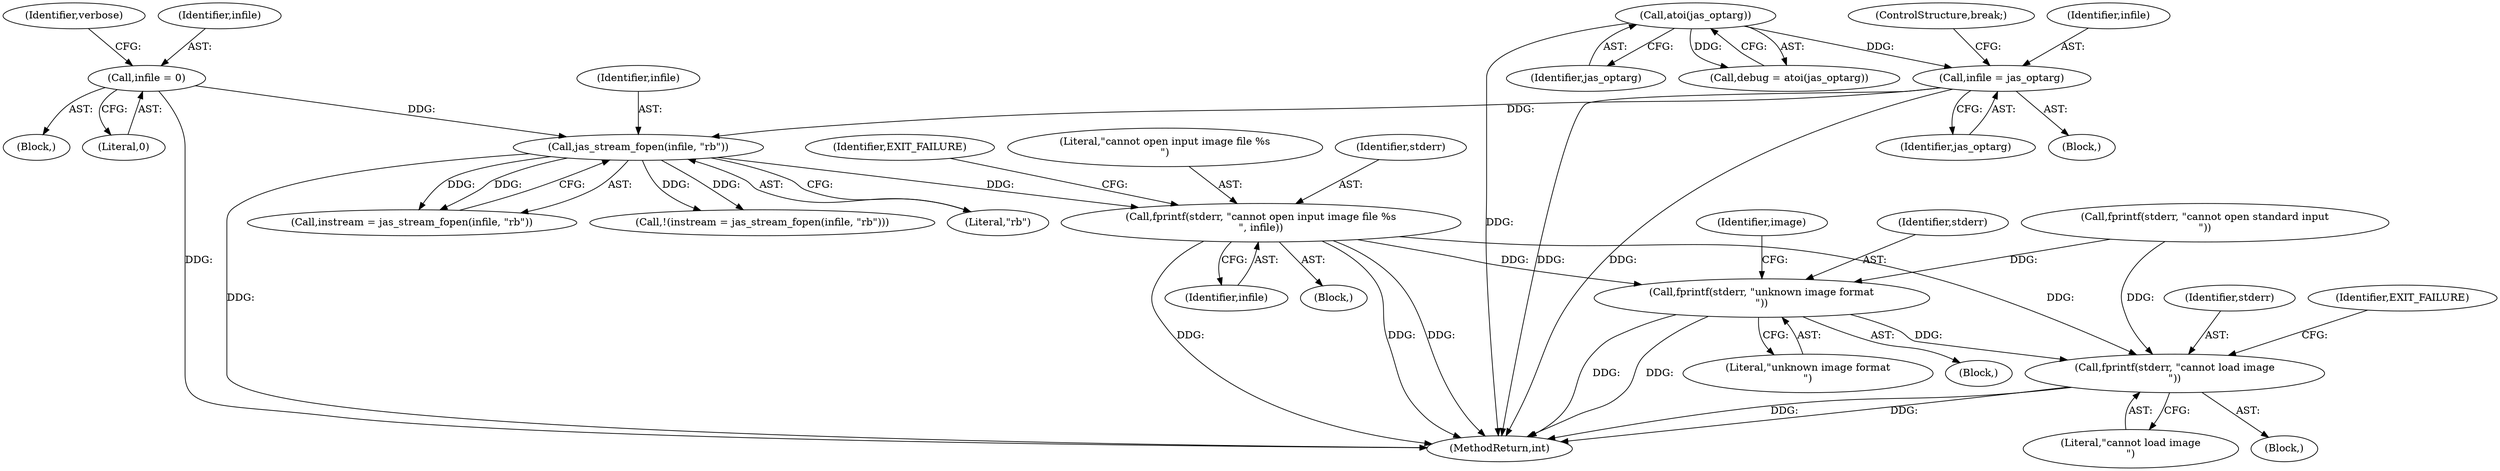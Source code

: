 digraph "0_jasper_8f62b4761711d036fd8964df256b938c809b7fca@API" {
"1000193" [label="(Call,fprintf(stderr, \"cannot open input image file %s\n\", infile))"];
"1000189" [label="(Call,jas_stream_fopen(infile, \"rb\"))"];
"1000131" [label="(Call,infile = 0)"];
"1000172" [label="(Call,infile = jas_optarg)"];
"1000168" [label="(Call,atoi(jas_optarg))"];
"1000222" [label="(Call,fprintf(stderr, \"unknown image format\n\"))"];
"1000236" [label="(Call,fprintf(stderr, \"cannot load image\n\"))"];
"1000193" [label="(Call,fprintf(stderr, \"cannot open input image file %s\n\", infile))"];
"1000195" [label="(Literal,\"cannot open input image file %s\n\")"];
"1000223" [label="(Identifier,stderr)"];
"1000236" [label="(Call,fprintf(stderr, \"cannot load image\n\"))"];
"1000228" [label="(Identifier,image)"];
"1000187" [label="(Call,instream = jas_stream_fopen(infile, \"rb\"))"];
"1000233" [label="(Block,)"];
"1000172" [label="(Call,infile = jas_optarg)"];
"1000132" [label="(Identifier,infile)"];
"1000168" [label="(Call,atoi(jas_optarg))"];
"1000221" [label="(Block,)"];
"1000196" [label="(Identifier,infile)"];
"1000169" [label="(Identifier,jas_optarg)"];
"1000194" [label="(Identifier,stderr)"];
"1000175" [label="(ControlStructure,break;)"];
"1000131" [label="(Call,infile = 0)"];
"1000198" [label="(Identifier,EXIT_FAILURE)"];
"1000238" [label="(Literal,\"cannot load image\n\")"];
"1000135" [label="(Identifier,verbose)"];
"1000286" [label="(MethodReturn,int)"];
"1000209" [label="(Call,fprintf(stderr, \"cannot open standard input\n\"))"];
"1000174" [label="(Identifier,jas_optarg)"];
"1000133" [label="(Literal,0)"];
"1000237" [label="(Identifier,stderr)"];
"1000109" [label="(Block,)"];
"1000224" [label="(Literal,\"unknown image format\n\")"];
"1000152" [label="(Block,)"];
"1000166" [label="(Call,debug = atoi(jas_optarg))"];
"1000189" [label="(Call,jas_stream_fopen(infile, \"rb\"))"];
"1000191" [label="(Literal,\"rb\")"];
"1000240" [label="(Identifier,EXIT_FAILURE)"];
"1000186" [label="(Call,!(instream = jas_stream_fopen(infile, \"rb\")))"];
"1000173" [label="(Identifier,infile)"];
"1000190" [label="(Identifier,infile)"];
"1000192" [label="(Block,)"];
"1000222" [label="(Call,fprintf(stderr, \"unknown image format\n\"))"];
"1000193" -> "1000192"  [label="AST: "];
"1000193" -> "1000196"  [label="CFG: "];
"1000194" -> "1000193"  [label="AST: "];
"1000195" -> "1000193"  [label="AST: "];
"1000196" -> "1000193"  [label="AST: "];
"1000198" -> "1000193"  [label="CFG: "];
"1000193" -> "1000286"  [label="DDG: "];
"1000193" -> "1000286"  [label="DDG: "];
"1000193" -> "1000286"  [label="DDG: "];
"1000189" -> "1000193"  [label="DDG: "];
"1000193" -> "1000222"  [label="DDG: "];
"1000193" -> "1000236"  [label="DDG: "];
"1000189" -> "1000187"  [label="AST: "];
"1000189" -> "1000191"  [label="CFG: "];
"1000190" -> "1000189"  [label="AST: "];
"1000191" -> "1000189"  [label="AST: "];
"1000187" -> "1000189"  [label="CFG: "];
"1000189" -> "1000286"  [label="DDG: "];
"1000189" -> "1000186"  [label="DDG: "];
"1000189" -> "1000186"  [label="DDG: "];
"1000189" -> "1000187"  [label="DDG: "];
"1000189" -> "1000187"  [label="DDG: "];
"1000131" -> "1000189"  [label="DDG: "];
"1000172" -> "1000189"  [label="DDG: "];
"1000131" -> "1000109"  [label="AST: "];
"1000131" -> "1000133"  [label="CFG: "];
"1000132" -> "1000131"  [label="AST: "];
"1000133" -> "1000131"  [label="AST: "];
"1000135" -> "1000131"  [label="CFG: "];
"1000131" -> "1000286"  [label="DDG: "];
"1000172" -> "1000152"  [label="AST: "];
"1000172" -> "1000174"  [label="CFG: "];
"1000173" -> "1000172"  [label="AST: "];
"1000174" -> "1000172"  [label="AST: "];
"1000175" -> "1000172"  [label="CFG: "];
"1000172" -> "1000286"  [label="DDG: "];
"1000172" -> "1000286"  [label="DDG: "];
"1000168" -> "1000172"  [label="DDG: "];
"1000168" -> "1000166"  [label="AST: "];
"1000168" -> "1000169"  [label="CFG: "];
"1000169" -> "1000168"  [label="AST: "];
"1000166" -> "1000168"  [label="CFG: "];
"1000168" -> "1000286"  [label="DDG: "];
"1000168" -> "1000166"  [label="DDG: "];
"1000222" -> "1000221"  [label="AST: "];
"1000222" -> "1000224"  [label="CFG: "];
"1000223" -> "1000222"  [label="AST: "];
"1000224" -> "1000222"  [label="AST: "];
"1000228" -> "1000222"  [label="CFG: "];
"1000222" -> "1000286"  [label="DDG: "];
"1000222" -> "1000286"  [label="DDG: "];
"1000209" -> "1000222"  [label="DDG: "];
"1000222" -> "1000236"  [label="DDG: "];
"1000236" -> "1000233"  [label="AST: "];
"1000236" -> "1000238"  [label="CFG: "];
"1000237" -> "1000236"  [label="AST: "];
"1000238" -> "1000236"  [label="AST: "];
"1000240" -> "1000236"  [label="CFG: "];
"1000236" -> "1000286"  [label="DDG: "];
"1000236" -> "1000286"  [label="DDG: "];
"1000209" -> "1000236"  [label="DDG: "];
}

